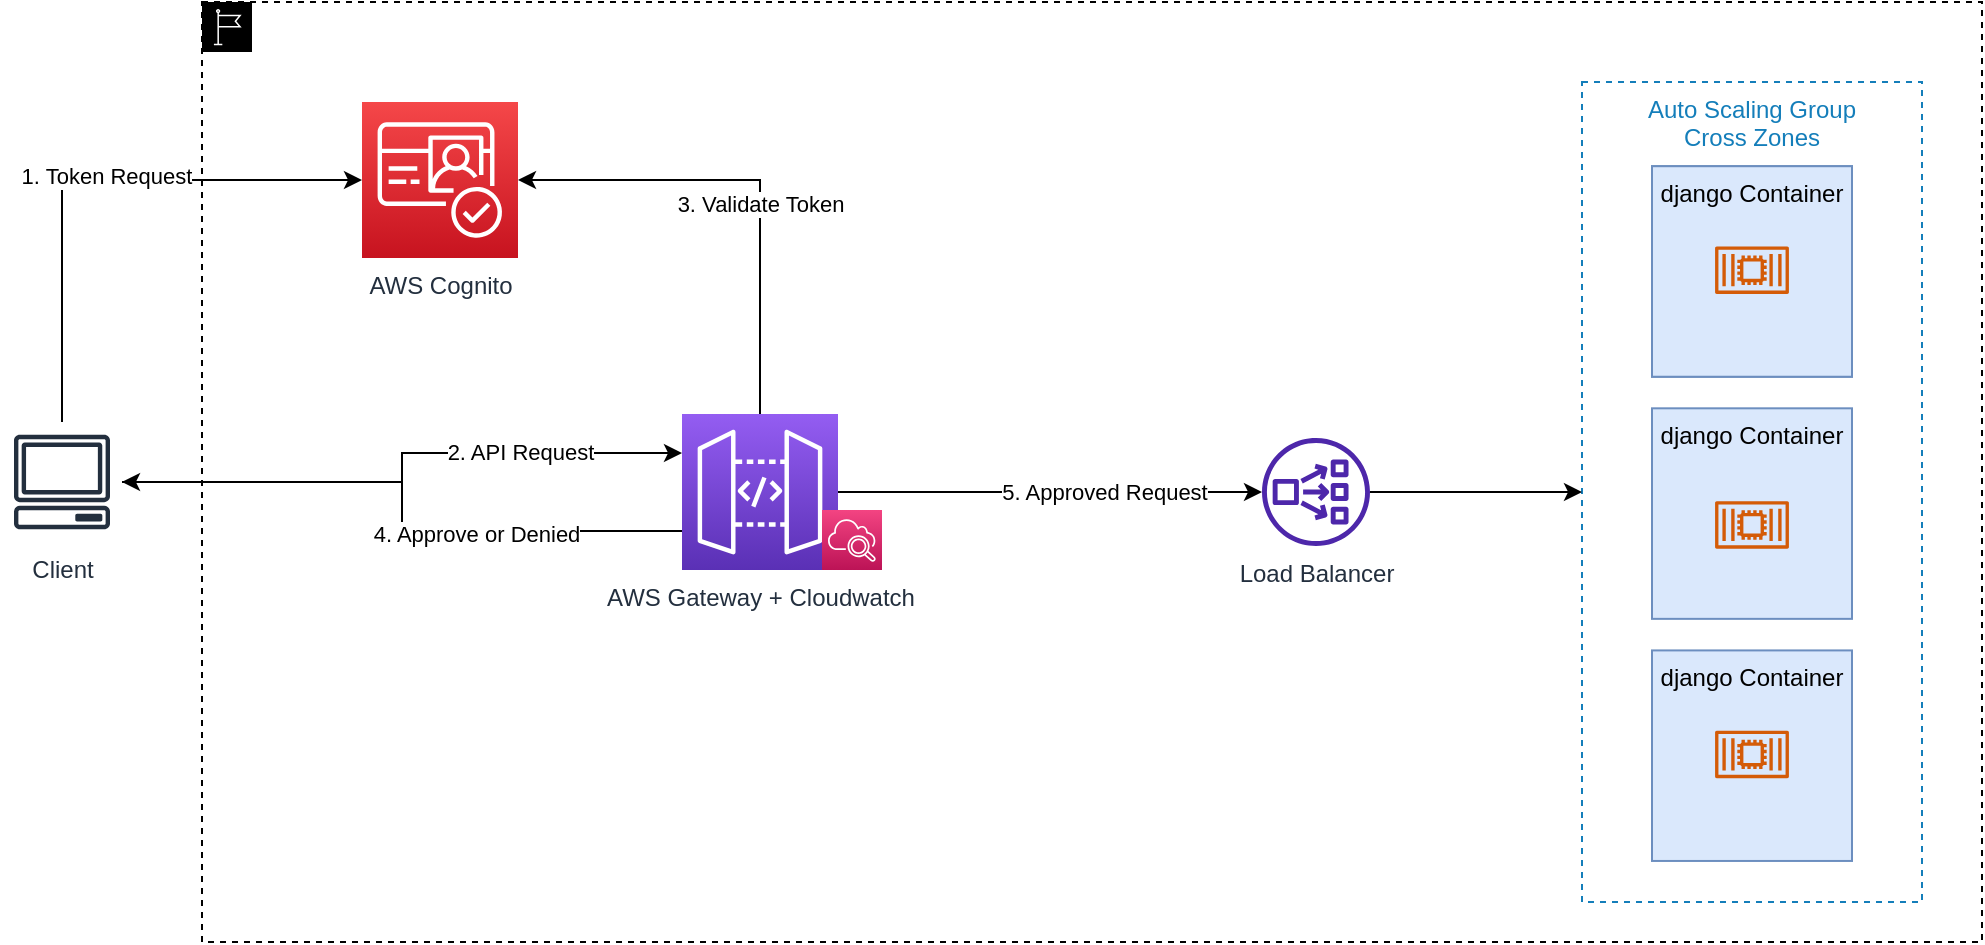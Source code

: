 <mxfile version="17.1.4" type="github"><diagram id="g04n1XT0PkJU8faZbM0l" name="Page-1"><mxGraphModel dx="1422" dy="794" grid="1" gridSize="10" guides="1" tooltips="1" connect="1" arrows="1" fold="1" page="1" pageScale="1" pageWidth="850" pageHeight="1100" math="0" shadow="0"><root><mxCell id="0"/><mxCell id="1" parent="0"/><mxCell id="azCgRLKUjZDQOAbbVn4G-24" value="" style="points=[[0,0],[0.25,0],[0.5,0],[0.75,0],[1,0],[1,0.25],[1,0.5],[1,0.75],[1,1],[0.75,1],[0.5,1],[0.25,1],[0,1],[0,0.75],[0,0.5],[0,0.25]];outlineConnect=0;html=1;whiteSpace=wrap;fontSize=12;fontStyle=0;container=1;pointerEvents=0;collapsible=0;recursiveResize=0;shape=mxgraph.aws4.group;grIcon=mxgraph.aws4.group_region;verticalAlign=top;align=left;spacingLeft=30;dashed=1;labelBackgroundColor=none;" parent="1" vertex="1"><mxGeometry x="170" y="250" width="890" height="470" as="geometry"/></mxCell><mxCell id="azCgRLKUjZDQOAbbVn4G-2" value="Load Balancer" style="sketch=0;outlineConnect=0;fontColor=#232F3E;gradientColor=none;fillColor=#4D27AA;strokeColor=none;dashed=0;verticalLabelPosition=bottom;verticalAlign=top;align=center;html=1;fontSize=12;fontStyle=0;aspect=fixed;pointerEvents=1;shape=mxgraph.aws4.network_load_balancer;" parent="azCgRLKUjZDQOAbbVn4G-24" vertex="1"><mxGeometry x="530" y="218" width="54" height="54" as="geometry"/></mxCell><mxCell id="azCgRLKUjZDQOAbbVn4G-66" style="edgeStyle=orthogonalEdgeStyle;rounded=0;orthogonalLoop=1;jettySize=auto;html=1;exitX=0.5;exitY=0;exitDx=0;exitDy=0;exitPerimeter=0;entryX=1;entryY=0.5;entryDx=0;entryDy=0;entryPerimeter=0;startArrow=none;startFill=0;" parent="azCgRLKUjZDQOAbbVn4G-24" source="azCgRLKUjZDQOAbbVn4G-1" target="azCgRLKUjZDQOAbbVn4G-6" edge="1"><mxGeometry relative="1" as="geometry"/></mxCell><mxCell id="azCgRLKUjZDQOAbbVn4G-67" value="3. Validate Token" style="edgeLabel;html=1;align=center;verticalAlign=middle;resizable=0;points=[];" parent="azCgRLKUjZDQOAbbVn4G-66" vertex="1" connectable="0"><mxGeometry x="-0.118" relative="1" as="geometry"><mxPoint as="offset"/></mxGeometry></mxCell><mxCell id="azCgRLKUjZDQOAbbVn4G-1" value="AWS Gateway + Cloudwatch" style="sketch=0;points=[[0,0,0],[0.25,0,0],[0.5,0,0],[0.75,0,0],[1,0,0],[0,1,0],[0.25,1,0],[0.5,1,0],[0.75,1,0],[1,1,0],[0,0.25,0],[0,0.5,0],[0,0.75,0],[1,0.25,0],[1,0.5,0],[1,0.75,0]];outlineConnect=0;fontColor=#232F3E;gradientColor=#945DF2;gradientDirection=north;fillColor=#5A30B5;strokeColor=#ffffff;dashed=0;verticalLabelPosition=bottom;verticalAlign=top;align=center;html=1;fontSize=12;fontStyle=0;aspect=fixed;shape=mxgraph.aws4.resourceIcon;resIcon=mxgraph.aws4.api_gateway;" parent="azCgRLKUjZDQOAbbVn4G-24" vertex="1"><mxGeometry x="240" y="206" width="78" height="78" as="geometry"/></mxCell><object label="" id="azCgRLKUjZDQOAbbVn4G-22"><mxCell style="edgeStyle=orthogonalEdgeStyle;rounded=0;orthogonalLoop=1;jettySize=auto;html=1;startArrow=none;startFill=0;" parent="azCgRLKUjZDQOAbbVn4G-24" source="azCgRLKUjZDQOAbbVn4G-1" target="azCgRLKUjZDQOAbbVn4G-2" edge="1"><mxGeometry relative="1" as="geometry"><Array as="points"><mxPoint x="370" y="245"/><mxPoint x="370" y="245"/></Array></mxGeometry></mxCell></object><mxCell id="azCgRLKUjZDQOAbbVn4G-69" value="5. Approved Request" style="edgeLabel;html=1;align=center;verticalAlign=middle;resizable=0;points=[];" parent="azCgRLKUjZDQOAbbVn4G-22" vertex="1" connectable="0"><mxGeometry x="0.255" relative="1" as="geometry"><mxPoint as="offset"/></mxGeometry></mxCell><mxCell id="azCgRLKUjZDQOAbbVn4G-6" value="AWS Cognito" style="sketch=0;points=[[0,0,0],[0.25,0,0],[0.5,0,0],[0.75,0,0],[1,0,0],[0,1,0],[0.25,1,0],[0.5,1,0],[0.75,1,0],[1,1,0],[0,0.25,0],[0,0.5,0],[0,0.75,0],[1,0.25,0],[1,0.5,0],[1,0.75,0]];outlineConnect=0;fontColor=#232F3E;gradientColor=#F54749;gradientDirection=north;fillColor=#C7131F;strokeColor=#ffffff;dashed=0;verticalLabelPosition=bottom;verticalAlign=top;align=center;html=1;fontSize=12;fontStyle=0;aspect=fixed;shape=mxgraph.aws4.resourceIcon;resIcon=mxgraph.aws4.cognito;" parent="azCgRLKUjZDQOAbbVn4G-24" vertex="1"><mxGeometry x="80" y="50" width="78" height="78" as="geometry"/></mxCell><mxCell id="azCgRLKUjZDQOAbbVn4G-5" value="" style="sketch=0;points=[[0,0,0],[0.25,0,0],[0.5,0,0],[0.75,0,0],[1,0,0],[0,1,0],[0.25,1,0],[0.5,1,0],[0.75,1,0],[1,1,0],[0,0.25,0],[0,0.5,0],[0,0.75,0],[1,0.25,0],[1,0.5,0],[1,0.75,0]];points=[[0,0,0],[0.25,0,0],[0.5,0,0],[0.75,0,0],[1,0,0],[0,1,0],[0.25,1,0],[0.5,1,0],[0.75,1,0],[1,1,0],[0,0.25,0],[0,0.5,0],[0,0.75,0],[1,0.25,0],[1,0.5,0],[1,0.75,0]];outlineConnect=0;fontColor=#232F3E;gradientColor=#F34482;gradientDirection=north;fillColor=#BC1356;strokeColor=#ffffff;dashed=0;verticalLabelPosition=bottom;verticalAlign=top;align=center;html=1;fontSize=12;fontStyle=0;aspect=fixed;shape=mxgraph.aws4.resourceIcon;resIcon=mxgraph.aws4.cloudwatch_2;" parent="azCgRLKUjZDQOAbbVn4G-24" vertex="1"><mxGeometry x="310" y="254" width="30" height="30" as="geometry"/></mxCell><mxCell id="azCgRLKUjZDQOAbbVn4G-52" style="edgeStyle=orthogonalEdgeStyle;rounded=0;orthogonalLoop=1;jettySize=auto;html=1;startArrow=none;startFill=0;entryX=0;entryY=0.25;entryDx=0;entryDy=0;entryPerimeter=0;" parent="1" source="azCgRLKUjZDQOAbbVn4G-50" target="azCgRLKUjZDQOAbbVn4G-1" edge="1"><mxGeometry relative="1" as="geometry"/></mxCell><mxCell id="azCgRLKUjZDQOAbbVn4G-55" value="2. API Request" style="edgeLabel;html=1;align=center;verticalAlign=middle;resizable=0;points=[];" parent="azCgRLKUjZDQOAbbVn4G-52" vertex="1" connectable="0"><mxGeometry x="0.45" y="2" relative="1" as="geometry"><mxPoint y="1" as="offset"/></mxGeometry></mxCell><mxCell id="azCgRLKUjZDQOAbbVn4G-59" style="edgeStyle=orthogonalEdgeStyle;rounded=0;orthogonalLoop=1;jettySize=auto;html=1;entryX=0;entryY=0.5;entryDx=0;entryDy=0;entryPerimeter=0;startArrow=none;startFill=0;" parent="1" source="azCgRLKUjZDQOAbbVn4G-50" target="azCgRLKUjZDQOAbbVn4G-6" edge="1"><mxGeometry relative="1" as="geometry"><Array as="points"><mxPoint x="100" y="339"/></Array></mxGeometry></mxCell><mxCell id="azCgRLKUjZDQOAbbVn4G-60" value="1. Token Request" style="edgeLabel;html=1;align=center;verticalAlign=middle;resizable=0;points=[];" parent="azCgRLKUjZDQOAbbVn4G-59" vertex="1" connectable="0"><mxGeometry x="0.058" y="2" relative="1" as="geometry"><mxPoint x="-1" as="offset"/></mxGeometry></mxCell><mxCell id="azCgRLKUjZDQOAbbVn4G-50" value="Client" style="sketch=0;outlineConnect=0;fontColor=#232F3E;gradientColor=none;strokeColor=#232F3E;fillColor=#ffffff;dashed=0;verticalLabelPosition=bottom;verticalAlign=top;align=center;html=1;fontSize=12;fontStyle=0;aspect=fixed;shape=mxgraph.aws4.resourceIcon;resIcon=mxgraph.aws4.client;" parent="1" vertex="1"><mxGeometry x="70" y="460" width="60" height="60" as="geometry"/></mxCell><mxCell id="azCgRLKUjZDQOAbbVn4G-53" style="edgeStyle=orthogonalEdgeStyle;rounded=0;orthogonalLoop=1;jettySize=auto;html=1;exitX=0;exitY=0.75;exitDx=0;exitDy=0;exitPerimeter=0;startArrow=none;startFill=0;" parent="1" source="azCgRLKUjZDQOAbbVn4G-1" target="azCgRLKUjZDQOAbbVn4G-50" edge="1"><mxGeometry relative="1" as="geometry"/></mxCell><mxCell id="azCgRLKUjZDQOAbbVn4G-54" value="4. Approve or Denied" style="edgeLabel;html=1;align=center;verticalAlign=middle;resizable=0;points=[];" parent="azCgRLKUjZDQOAbbVn4G-53" vertex="1" connectable="0"><mxGeometry x="-0.319" y="1" relative="1" as="geometry"><mxPoint as="offset"/></mxGeometry></mxCell><mxCell id="azCgRLKUjZDQOAbbVn4G-34" value="Auto Scaling Group&#10;Cross Zones" style="fillColor=none;strokeColor=#147EBA;dashed=1;verticalAlign=top;fontStyle=0;fontColor=#147EBA;" parent="1" vertex="1"><mxGeometry x="860" y="290" width="170" height="410" as="geometry"/></mxCell><mxCell id="azCgRLKUjZDQOAbbVn4G-40" value="" style="group;fillColor=#dae8fc;strokeColor=#6c8ebf;" parent="1" vertex="1" connectable="0"><mxGeometry x="895" y="332.105" width="100" height="105.263" as="geometry"/></mxCell><mxCell id="azCgRLKUjZDQOAbbVn4G-36" value="django Container" style="fillColor=#dae8fc;strokeColor=#6c8ebf;dashed=0;verticalAlign=top;fontStyle=0;" parent="azCgRLKUjZDQOAbbVn4G-40" vertex="1"><mxGeometry width="100" height="105.263" as="geometry"/></mxCell><mxCell id="azCgRLKUjZDQOAbbVn4G-37" value="" style="sketch=0;outlineConnect=0;fontColor=#232F3E;gradientColor=none;fillColor=#D45B07;strokeColor=none;dashed=0;verticalLabelPosition=bottom;verticalAlign=top;align=center;html=1;fontSize=12;fontStyle=0;aspect=fixed;pointerEvents=1;shape=mxgraph.aws4.container_2;" parent="azCgRLKUjZDQOAbbVn4G-40" vertex="1"><mxGeometry x="31.538" y="40.081" width="36.923" height="23.846" as="geometry"/></mxCell><mxCell id="azCgRLKUjZDQOAbbVn4G-43" value="" style="group" parent="1" vertex="1" connectable="0"><mxGeometry x="895" y="458.421" width="100" height="105.263" as="geometry"/></mxCell><mxCell id="azCgRLKUjZDQOAbbVn4G-48" value="" style="group" parent="azCgRLKUjZDQOAbbVn4G-43" vertex="1" connectable="0"><mxGeometry y="-5.263" width="100" height="105.263" as="geometry"/></mxCell><mxCell id="azCgRLKUjZDQOAbbVn4G-41" value="django Container" style="fillColor=#dae8fc;strokeColor=#6c8ebf;dashed=0;verticalAlign=top;fontStyle=0;" parent="azCgRLKUjZDQOAbbVn4G-48" vertex="1"><mxGeometry width="100" height="105.263" as="geometry"/></mxCell><mxCell id="azCgRLKUjZDQOAbbVn4G-42" value="" style="sketch=0;outlineConnect=0;fontColor=#232F3E;gradientColor=none;fillColor=#D45B07;strokeColor=none;dashed=0;verticalLabelPosition=bottom;verticalAlign=top;align=center;html=1;fontSize=12;fontStyle=0;aspect=fixed;pointerEvents=1;shape=mxgraph.aws4.container_2;" parent="azCgRLKUjZDQOAbbVn4G-48" vertex="1"><mxGeometry x="31.538" y="46.397" width="36.923" height="23.846" as="geometry"/></mxCell><mxCell id="azCgRLKUjZDQOAbbVn4G-44" value="" style="group" parent="1" vertex="1" connectable="0"><mxGeometry x="895" y="574.211" width="100" height="105.263" as="geometry"/></mxCell><mxCell id="azCgRLKUjZDQOAbbVn4G-45" value="django Container" style="fillColor=#dae8fc;strokeColor=#6c8ebf;dashed=0;verticalAlign=top;fontStyle=0;" parent="azCgRLKUjZDQOAbbVn4G-44" vertex="1"><mxGeometry width="100" height="105.263" as="geometry"/></mxCell><mxCell id="azCgRLKUjZDQOAbbVn4G-46" value="" style="sketch=0;outlineConnect=0;fontColor=#232F3E;gradientColor=none;fillColor=#D45B07;strokeColor=none;dashed=0;verticalLabelPosition=bottom;verticalAlign=top;align=center;html=1;fontSize=12;fontStyle=0;aspect=fixed;pointerEvents=1;shape=mxgraph.aws4.container_2;" parent="azCgRLKUjZDQOAbbVn4G-44" vertex="1"><mxGeometry x="31.538" y="40.081" width="36.923" height="23.846" as="geometry"/></mxCell><mxCell id="azCgRLKUjZDQOAbbVn4G-18" style="edgeStyle=orthogonalEdgeStyle;rounded=0;orthogonalLoop=1;jettySize=auto;html=1;entryX=0;entryY=0.5;entryDx=0;entryDy=0;" parent="1" source="azCgRLKUjZDQOAbbVn4G-2" target="azCgRLKUjZDQOAbbVn4G-34" edge="1"><mxGeometry relative="1" as="geometry"><mxPoint x="750" y="359" as="targetPoint"/></mxGeometry></mxCell></root></mxGraphModel></diagram></mxfile>